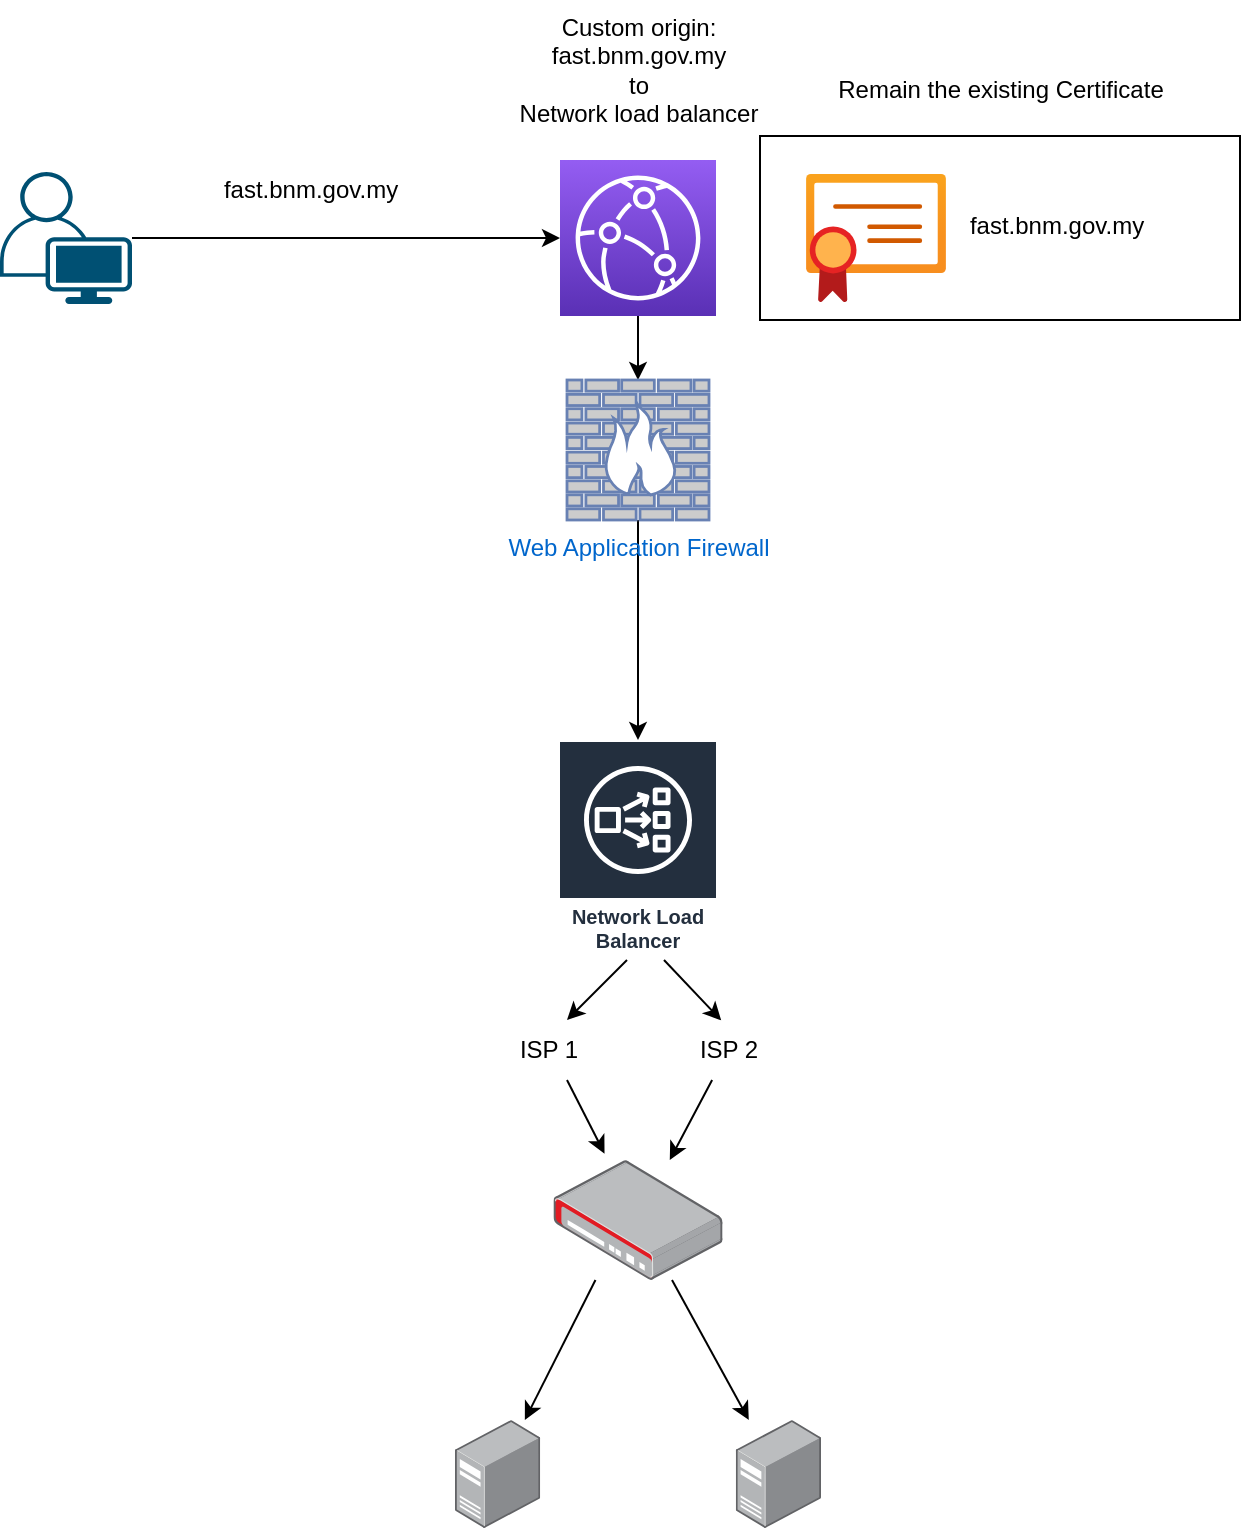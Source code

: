 <mxfile version="21.6.2" type="github">
  <diagram name="Page-1" id="2w0lfunYUtyqt6zxXnZm">
    <mxGraphModel dx="989" dy="530" grid="1" gridSize="10" guides="1" tooltips="1" connect="1" arrows="1" fold="1" page="1" pageScale="1" pageWidth="850" pageHeight="1100" math="0" shadow="0">
      <root>
        <mxCell id="0" />
        <mxCell id="1" parent="0" />
        <mxCell id="Ip776jIc37lIottS4738-1" value="Network Load Balancer" style="sketch=0;outlineConnect=0;fontColor=#232F3E;gradientColor=none;strokeColor=#ffffff;fillColor=#232F3E;dashed=0;verticalLabelPosition=middle;verticalAlign=bottom;align=center;html=1;whiteSpace=wrap;fontSize=10;fontStyle=1;spacing=3;shape=mxgraph.aws4.productIcon;prIcon=mxgraph.aws4.network_load_balancer;" vertex="1" parent="1">
          <mxGeometry x="359" y="410" width="80" height="110" as="geometry" />
        </mxCell>
        <mxCell id="Ip776jIc37lIottS4738-15" style="edgeStyle=orthogonalEdgeStyle;rounded=0;orthogonalLoop=1;jettySize=auto;html=1;exitX=0.5;exitY=1;exitDx=0;exitDy=0;exitPerimeter=0;" edge="1" parent="1" source="Ip776jIc37lIottS4738-3" target="Ip776jIc37lIottS4738-4">
          <mxGeometry relative="1" as="geometry" />
        </mxCell>
        <mxCell id="Ip776jIc37lIottS4738-3" value="" style="sketch=0;points=[[0,0,0],[0.25,0,0],[0.5,0,0],[0.75,0,0],[1,0,0],[0,1,0],[0.25,1,0],[0.5,1,0],[0.75,1,0],[1,1,0],[0,0.25,0],[0,0.5,0],[0,0.75,0],[1,0.25,0],[1,0.5,0],[1,0.75,0]];outlineConnect=0;fontColor=#232F3E;gradientColor=#945DF2;gradientDirection=north;fillColor=#5A30B5;strokeColor=#ffffff;dashed=0;verticalLabelPosition=bottom;verticalAlign=top;align=center;html=1;fontSize=12;fontStyle=0;aspect=fixed;shape=mxgraph.aws4.resourceIcon;resIcon=mxgraph.aws4.cloudfront;" vertex="1" parent="1">
          <mxGeometry x="360" y="120" width="78" height="78" as="geometry" />
        </mxCell>
        <mxCell id="Ip776jIc37lIottS4738-16" value="" style="edgeStyle=orthogonalEdgeStyle;rounded=0;orthogonalLoop=1;jettySize=auto;html=1;" edge="1" parent="1" source="Ip776jIc37lIottS4738-4" target="Ip776jIc37lIottS4738-1">
          <mxGeometry relative="1" as="geometry" />
        </mxCell>
        <mxCell id="Ip776jIc37lIottS4738-4" value="&lt;div&gt;Web Application Firewall&lt;/div&gt;" style="fontColor=#0066CC;verticalAlign=top;verticalLabelPosition=bottom;labelPosition=center;align=center;html=1;outlineConnect=0;fillColor=#CCCCCC;strokeColor=#6881B3;gradientColor=none;gradientDirection=north;strokeWidth=2;shape=mxgraph.networks.firewall;" vertex="1" parent="1">
          <mxGeometry x="363.5" y="230" width="71" height="70" as="geometry" />
        </mxCell>
        <mxCell id="Ip776jIc37lIottS4738-5" value="ISP 1" style="text;html=1;align=center;verticalAlign=middle;resizable=0;points=[];autosize=1;strokeColor=none;fillColor=none;" vertex="1" parent="1">
          <mxGeometry x="329" y="550" width="50" height="30" as="geometry" />
        </mxCell>
        <mxCell id="Ip776jIc37lIottS4738-6" value="ISP 2" style="text;html=1;align=center;verticalAlign=middle;resizable=0;points=[];autosize=1;strokeColor=none;fillColor=none;" vertex="1" parent="1">
          <mxGeometry x="419" y="550" width="50" height="30" as="geometry" />
        </mxCell>
        <mxCell id="Ip776jIc37lIottS4738-8" value="" style="image;aspect=fixed;html=1;points=[];align=center;fontSize=12;image=img/lib/azure2/app_services/App_Service_Certificates.svg;" vertex="1" parent="1">
          <mxGeometry x="483" y="127" width="70" height="64" as="geometry" />
        </mxCell>
        <mxCell id="Ip776jIc37lIottS4738-9" value="fast.bnm.gov.my" style="text;html=1;align=center;verticalAlign=middle;resizable=0;points=[];autosize=1;strokeColor=none;fillColor=none;" vertex="1" parent="1">
          <mxGeometry x="553" y="138" width="110" height="30" as="geometry" />
        </mxCell>
        <mxCell id="Ip776jIc37lIottS4738-10" value="" style="rounded=0;whiteSpace=wrap;html=1;fillColor=none;" vertex="1" parent="1">
          <mxGeometry x="460" y="108" width="240" height="92" as="geometry" />
        </mxCell>
        <mxCell id="Ip776jIc37lIottS4738-11" value="Remain the existing Certificate" style="text;html=1;align=center;verticalAlign=middle;resizable=0;points=[];autosize=1;strokeColor=none;fillColor=none;" vertex="1" parent="1">
          <mxGeometry x="485" y="70" width="190" height="30" as="geometry" />
        </mxCell>
        <mxCell id="Ip776jIc37lIottS4738-14" style="edgeStyle=orthogonalEdgeStyle;rounded=0;orthogonalLoop=1;jettySize=auto;html=1;" edge="1" parent="1" source="Ip776jIc37lIottS4738-12" target="Ip776jIc37lIottS4738-3">
          <mxGeometry relative="1" as="geometry" />
        </mxCell>
        <mxCell id="Ip776jIc37lIottS4738-12" value="" style="points=[[0.35,0,0],[0.98,0.51,0],[1,0.71,0],[0.67,1,0],[0,0.795,0],[0,0.65,0]];verticalLabelPosition=bottom;sketch=0;html=1;verticalAlign=top;aspect=fixed;align=center;pointerEvents=1;shape=mxgraph.cisco19.user;fillColor=#005073;strokeColor=none;" vertex="1" parent="1">
          <mxGeometry x="80" y="126" width="66" height="66" as="geometry" />
        </mxCell>
        <mxCell id="Ip776jIc37lIottS4738-13" value="fast.bnm.gov.my" style="text;html=1;align=center;verticalAlign=middle;resizable=0;points=[];autosize=1;strokeColor=none;fillColor=none;" vertex="1" parent="1">
          <mxGeometry x="180" y="120" width="110" height="30" as="geometry" />
        </mxCell>
        <mxCell id="Ip776jIc37lIottS4738-18" value="" style="image;points=[];aspect=fixed;html=1;align=center;shadow=0;dashed=0;image=img/lib/allied_telesis/computer_and_terminals/Server_Desktop.svg;" vertex="1" parent="1">
          <mxGeometry x="307.5" y="750" width="42.6" height="54" as="geometry" />
        </mxCell>
        <mxCell id="Ip776jIc37lIottS4738-19" value="" style="image;points=[];aspect=fixed;html=1;align=center;shadow=0;dashed=0;image=img/lib/allied_telesis/computer_and_terminals/Server_Desktop.svg;" vertex="1" parent="1">
          <mxGeometry x="447.9" y="750" width="42.6" height="54" as="geometry" />
        </mxCell>
        <mxCell id="Ip776jIc37lIottS4738-20" value="" style="image;points=[];aspect=fixed;html=1;align=center;shadow=0;dashed=0;image=img/lib/allied_telesis/security/Router_VPN.svg;" vertex="1" parent="1">
          <mxGeometry x="356.73" y="620" width="84.55" height="60" as="geometry" />
        </mxCell>
        <mxCell id="Ip776jIc37lIottS4738-21" value="Custom origin: &lt;br&gt;fast.bnm.gov.my&lt;br&gt;to &lt;br&gt;Network load balancer" style="text;html=1;align=center;verticalAlign=middle;resizable=0;points=[];autosize=1;strokeColor=none;fillColor=none;" vertex="1" parent="1">
          <mxGeometry x="329" y="40" width="140" height="70" as="geometry" />
        </mxCell>
        <mxCell id="Ip776jIc37lIottS4738-23" value="" style="endArrow=classic;html=1;rounded=0;" edge="1" parent="1">
          <mxGeometry width="50" height="50" relative="1" as="geometry">
            <mxPoint x="393.5" y="520" as="sourcePoint" />
            <mxPoint x="363.5" y="550" as="targetPoint" />
          </mxGeometry>
        </mxCell>
        <mxCell id="Ip776jIc37lIottS4738-25" value="" style="endArrow=classic;html=1;rounded=0;entryX=0.432;entryY=0.006;entryDx=0;entryDy=0;entryPerimeter=0;" edge="1" parent="1" target="Ip776jIc37lIottS4738-6">
          <mxGeometry width="50" height="50" relative="1" as="geometry">
            <mxPoint x="412" y="520" as="sourcePoint" />
            <mxPoint x="425.5" y="550" as="targetPoint" />
          </mxGeometry>
        </mxCell>
        <mxCell id="Ip776jIc37lIottS4738-26" value="" style="endArrow=classic;html=1;rounded=0;entryX=0.302;entryY=-0.053;entryDx=0;entryDy=0;entryPerimeter=0;" edge="1" parent="1" target="Ip776jIc37lIottS4738-20">
          <mxGeometry width="50" height="50" relative="1" as="geometry">
            <mxPoint x="363.5" y="580" as="sourcePoint" />
            <mxPoint x="392.5" y="610" as="targetPoint" />
          </mxGeometry>
        </mxCell>
        <mxCell id="Ip776jIc37lIottS4738-27" value="" style="endArrow=classic;html=1;rounded=0;" edge="1" parent="1" source="Ip776jIc37lIottS4738-6" target="Ip776jIc37lIottS4738-20">
          <mxGeometry width="50" height="50" relative="1" as="geometry">
            <mxPoint x="430" y="590" as="sourcePoint" />
            <mxPoint x="469" y="600" as="targetPoint" />
          </mxGeometry>
        </mxCell>
        <mxCell id="Ip776jIc37lIottS4738-28" value="" style="endArrow=classic;html=1;rounded=0;" edge="1" parent="1" target="Ip776jIc37lIottS4738-18">
          <mxGeometry width="50" height="50" relative="1" as="geometry">
            <mxPoint x="377.73" y="680" as="sourcePoint" />
            <mxPoint x="356.73" y="720" as="targetPoint" />
          </mxGeometry>
        </mxCell>
        <mxCell id="Ip776jIc37lIottS4738-29" value="" style="endArrow=classic;html=1;rounded=0;" edge="1" parent="1" target="Ip776jIc37lIottS4738-19">
          <mxGeometry width="50" height="50" relative="1" as="geometry">
            <mxPoint x="416" y="680" as="sourcePoint" />
            <mxPoint x="434.5" y="717" as="targetPoint" />
          </mxGeometry>
        </mxCell>
      </root>
    </mxGraphModel>
  </diagram>
</mxfile>

